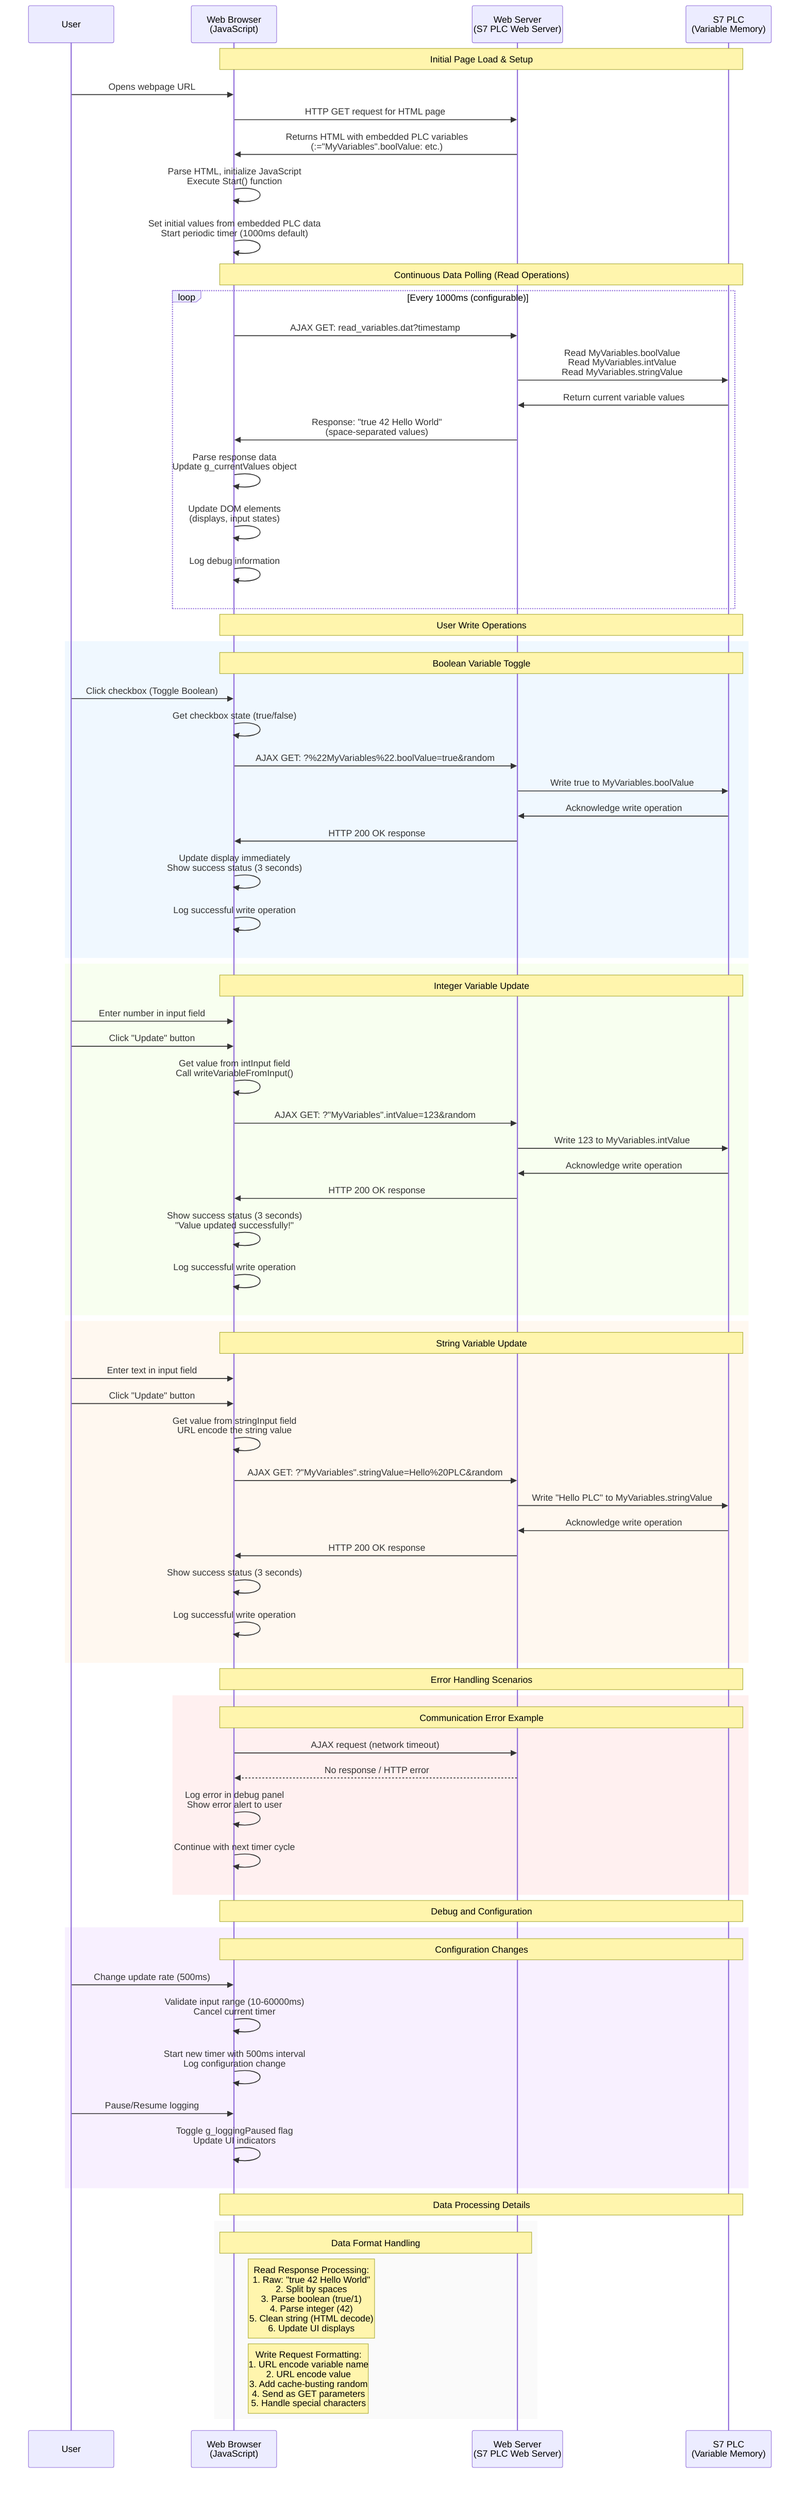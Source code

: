 sequenceDiagram
    participant User as User
    participant Browser as Web Browser<br/>(JavaScript)
    participant WebServer as Web Server<br/>(S7 PLC Web Server)
    participant PLC as S7 PLC<br/>(Variable Memory)

    Note over Browser,PLC: Initial Page Load & Setup
    User->>Browser: Opens webpage URL
    Browser->>WebServer: HTTP GET request for HTML page
    WebServer->>Browser: Returns HTML with embedded PLC variables<br/>(:="MyVariables".boolValue: etc.)
    Browser->>Browser: Parse HTML, initialize JavaScript<br/>Execute Start() function
    Browser->>Browser: Set initial values from embedded PLC data<br/>Start periodic timer (1000ms default)

    Note over Browser,PLC: Continuous Data Polling (Read Operations)
    loop Every 1000ms (configurable)
        Browser->>WebServer: AJAX GET: read_variables.dat?timestamp
        WebServer->>PLC: Read MyVariables.boolValue<br/>Read MyVariables.intValue<br/>Read MyVariables.stringValue
        PLC->>WebServer: Return current variable values
        WebServer->>Browser: Response: "true 42 Hello World"<br/>(space-separated values)
        Browser->>Browser: Parse response data<br/>Update g_currentValues object
        Browser->>Browser: Update DOM elements<br/>(displays, input states)
        Browser->>Browser: Log debug information
    end

    Note over Browser,PLC: User Write Operations

    rect rgb(240, 248, 255)
        Note over Browser,PLC: Boolean Variable Toggle
        User->>Browser: Click checkbox (Toggle Boolean)
        Browser->>Browser: Get checkbox state (true/false)
        Browser->>WebServer: AJAX GET: ?%22MyVariables%22.boolValue=true&random
        WebServer->>PLC: Write true to MyVariables.boolValue
        PLC->>WebServer: Acknowledge write operation
        WebServer->>Browser: HTTP 200 OK response
        Browser->>Browser: Update display immediately<br/>Show success status (3 seconds)
        Browser->>Browser: Log successful write operation
    end

    rect rgb(248, 255, 240)
        Note over Browser,PLC: Integer Variable Update
        User->>Browser: Enter number in input field
        User->>Browser: Click "Update" button
        Browser->>Browser: Get value from intInput field<br/>Call writeVariableFromInput()
        Browser->>WebServer: AJAX GET: ?"MyVariables".intValue=123&random
        WebServer->>PLC: Write 123 to MyVariables.intValue
        PLC->>WebServer: Acknowledge write operation
        WebServer->>Browser: HTTP 200 OK response
        Browser->>Browser: Show success status (3 seconds)<br/>"Value updated successfully!"
        Browser->>Browser: Log successful write operation
    end

    rect rgb(255, 248, 240)
        Note over Browser,PLC: String Variable Update
        User->>Browser: Enter text in input field
        User->>Browser: Click "Update" button
        Browser->>Browser: Get value from stringInput field<br/>URL encode the string value
        Browser->>WebServer: AJAX GET: ?"MyVariables".stringValue=Hello%20PLC&random
        WebServer->>PLC: Write "Hello PLC" to MyVariables.stringValue
        PLC->>WebServer: Acknowledge write operation
        WebServer->>Browser: HTTP 200 OK response
        Browser->>Browser: Show success status (3 seconds)
        Browser->>Browser: Log successful write operation
    end

    Note over Browser,PLC: Error Handling Scenarios

    rect rgb(255, 240, 240)
        Note over Browser,PLC: Communication Error Example
        Browser->>WebServer: AJAX request (network timeout)
        WebServer-->>Browser: No response / HTTP error
        Browser->>Browser: Log error in debug panel<br/>Show error alert to user
        Browser->>Browser: Continue with next timer cycle
    end

    Note over Browser,PLC: Debug and Configuration

    rect rgb(248, 240, 255)
        Note over Browser,PLC: Configuration Changes
        User->>Browser: Change update rate (500ms)
        Browser->>Browser: Validate input range (10-60000ms)<br/>Cancel current timer
        Browser->>Browser: Start new timer with 500ms interval<br/>Log configuration change
        User->>Browser: Pause/Resume logging
        Browser->>Browser: Toggle g_loggingPaused flag<br/>Update UI indicators
    end

    Note over Browser,PLC: Data Processing Details

    rect rgb(250, 250, 250)
        Note over Browser,WebServer: Data Format Handling
        Note right of Browser: Read Response Processing:<br/>1. Raw: "true 42 Hello World"<br/>2. Split by spaces<br/>3. Parse boolean (true/1)<br/>4. Parse integer (42)<br/>5. Clean string (HTML decode)<br/>6. Update UI displays
        
        Note right of Browser: Write Request Formatting:<br/>1. URL encode variable name<br/>2. URL encode value<br/>3. Add cache-busting random<br/>4. Send as GET parameters<br/>5. Handle special characters
    end